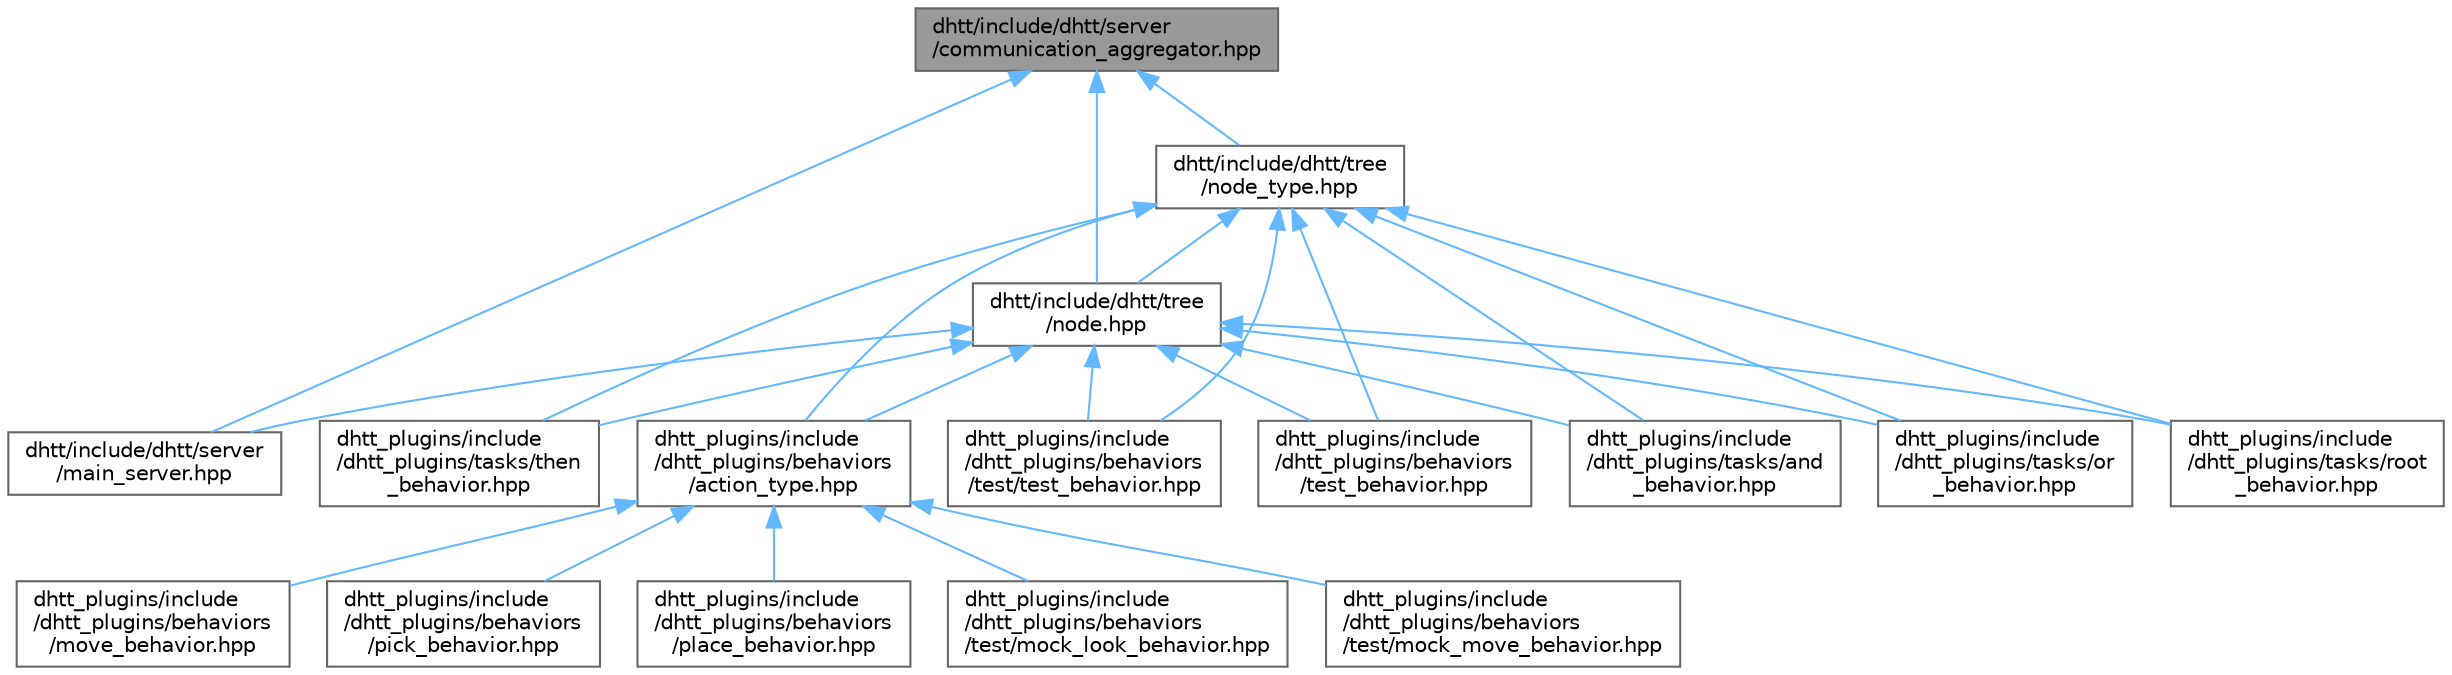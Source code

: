 digraph "dhtt/include/dhtt/server/communication_aggregator.hpp"
{
 // LATEX_PDF_SIZE
  bgcolor="transparent";
  edge [fontname=Helvetica,fontsize=10,labelfontname=Helvetica,labelfontsize=10];
  node [fontname=Helvetica,fontsize=10,shape=box,height=0.2,width=0.4];
  Node1 [label="dhtt/include/dhtt/server\l/communication_aggregator.hpp",height=0.2,width=0.4,color="gray40", fillcolor="grey60", style="filled", fontcolor="black",tooltip=" "];
  Node1 -> Node2 [dir="back",color="steelblue1",style="solid"];
  Node2 [label="dhtt/include/dhtt/server\l/main_server.hpp",height=0.2,width=0.4,color="grey40", fillcolor="white", style="filled",URL="$main__server_8hpp.html",tooltip=" "];
  Node1 -> Node3 [dir="back",color="steelblue1",style="solid"];
  Node3 [label="dhtt/include/dhtt/tree\l/node.hpp",height=0.2,width=0.4,color="grey40", fillcolor="white", style="filled",URL="$node_8hpp.html",tooltip=" "];
  Node3 -> Node2 [dir="back",color="steelblue1",style="solid"];
  Node3 -> Node4 [dir="back",color="steelblue1",style="solid"];
  Node4 [label="dhtt_plugins/include\l/dhtt_plugins/behaviors\l/action_type.hpp",height=0.2,width=0.4,color="grey40", fillcolor="white", style="filled",URL="$action__type_8hpp.html",tooltip=" "];
  Node4 -> Node5 [dir="back",color="steelblue1",style="solid"];
  Node5 [label="dhtt_plugins/include\l/dhtt_plugins/behaviors\l/move_behavior.hpp",height=0.2,width=0.4,color="grey40", fillcolor="white", style="filled",URL="$move__behavior_8hpp.html",tooltip=" "];
  Node4 -> Node6 [dir="back",color="steelblue1",style="solid"];
  Node6 [label="dhtt_plugins/include\l/dhtt_plugins/behaviors\l/pick_behavior.hpp",height=0.2,width=0.4,color="grey40", fillcolor="white", style="filled",URL="$pick__behavior_8hpp.html",tooltip=" "];
  Node4 -> Node7 [dir="back",color="steelblue1",style="solid"];
  Node7 [label="dhtt_plugins/include\l/dhtt_plugins/behaviors\l/place_behavior.hpp",height=0.2,width=0.4,color="grey40", fillcolor="white", style="filled",URL="$place__behavior_8hpp.html",tooltip=" "];
  Node4 -> Node8 [dir="back",color="steelblue1",style="solid"];
  Node8 [label="dhtt_plugins/include\l/dhtt_plugins/behaviors\l/test/mock_look_behavior.hpp",height=0.2,width=0.4,color="grey40", fillcolor="white", style="filled",URL="$mock__look__behavior_8hpp.html",tooltip=" "];
  Node4 -> Node9 [dir="back",color="steelblue1",style="solid"];
  Node9 [label="dhtt_plugins/include\l/dhtt_plugins/behaviors\l/test/mock_move_behavior.hpp",height=0.2,width=0.4,color="grey40", fillcolor="white", style="filled",URL="$mock__move__behavior_8hpp.html",tooltip=" "];
  Node3 -> Node10 [dir="back",color="steelblue1",style="solid"];
  Node10 [label="dhtt_plugins/include\l/dhtt_plugins/behaviors\l/test/test_behavior.hpp",height=0.2,width=0.4,color="grey40", fillcolor="white", style="filled",URL="$test_2test__behavior_8hpp.html",tooltip=" "];
  Node3 -> Node11 [dir="back",color="steelblue1",style="solid"];
  Node11 [label="dhtt_plugins/include\l/dhtt_plugins/behaviors\l/test_behavior.hpp",height=0.2,width=0.4,color="grey40", fillcolor="white", style="filled",URL="$test__behavior_8hpp.html",tooltip=" "];
  Node3 -> Node12 [dir="back",color="steelblue1",style="solid"];
  Node12 [label="dhtt_plugins/include\l/dhtt_plugins/tasks/and\l_behavior.hpp",height=0.2,width=0.4,color="grey40", fillcolor="white", style="filled",URL="$and__behavior_8hpp.html",tooltip=" "];
  Node3 -> Node13 [dir="back",color="steelblue1",style="solid"];
  Node13 [label="dhtt_plugins/include\l/dhtt_plugins/tasks/or\l_behavior.hpp",height=0.2,width=0.4,color="grey40", fillcolor="white", style="filled",URL="$or__behavior_8hpp.html",tooltip=" "];
  Node3 -> Node14 [dir="back",color="steelblue1",style="solid"];
  Node14 [label="dhtt_plugins/include\l/dhtt_plugins/tasks/root\l_behavior.hpp",height=0.2,width=0.4,color="grey40", fillcolor="white", style="filled",URL="$root__behavior_8hpp.html",tooltip=" "];
  Node3 -> Node15 [dir="back",color="steelblue1",style="solid"];
  Node15 [label="dhtt_plugins/include\l/dhtt_plugins/tasks/then\l_behavior.hpp",height=0.2,width=0.4,color="grey40", fillcolor="white", style="filled",URL="$then__behavior_8hpp.html",tooltip=" "];
  Node1 -> Node16 [dir="back",color="steelblue1",style="solid"];
  Node16 [label="dhtt/include/dhtt/tree\l/node_type.hpp",height=0.2,width=0.4,color="grey40", fillcolor="white", style="filled",URL="$node__type_8hpp.html",tooltip=" "];
  Node16 -> Node3 [dir="back",color="steelblue1",style="solid"];
  Node16 -> Node4 [dir="back",color="steelblue1",style="solid"];
  Node16 -> Node10 [dir="back",color="steelblue1",style="solid"];
  Node16 -> Node11 [dir="back",color="steelblue1",style="solid"];
  Node16 -> Node12 [dir="back",color="steelblue1",style="solid"];
  Node16 -> Node13 [dir="back",color="steelblue1",style="solid"];
  Node16 -> Node14 [dir="back",color="steelblue1",style="solid"];
  Node16 -> Node15 [dir="back",color="steelblue1",style="solid"];
}
